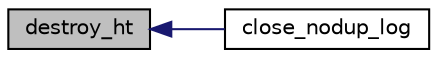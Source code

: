 digraph G
{
  edge [fontname="Helvetica",fontsize="10",labelfontname="Helvetica",labelfontsize="10"];
  node [fontname="Helvetica",fontsize="10",shape=record];
  rankdir=LR;
  Node1 [label="destroy_ht",height=0.2,width=0.4,color="black", fillcolor="grey75", style="filled" fontcolor="black"];
  Node1 -> Node2 [dir=back,color="midnightblue",fontsize="10",style="solid",fontname="Helvetica"];
  Node2 [label="close_nodup_log",height=0.2,width=0.4,color="black", fillcolor="white", style="filled",URL="$group___l_o_g.html#ga46eca069bfff2be6809828df52d1031d",tooltip="Empty nodup logtable and close the no duplicate logging session."];
}
